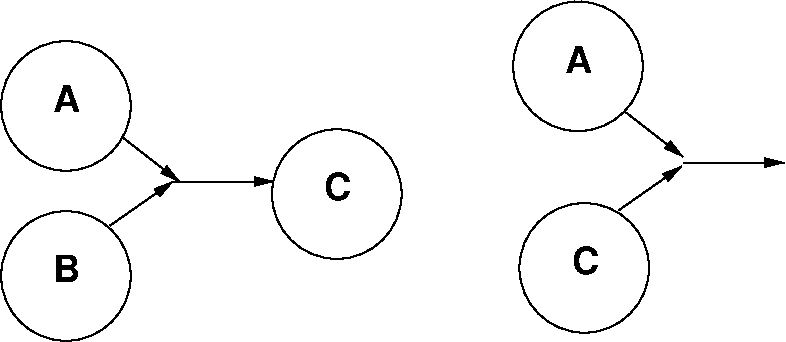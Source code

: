 #FIG 3.2  Produced by xfig version 3.2.5b
Landscape
Center
Metric
A4      
100.00
Single
-2
1200 2
6 1967 2102 2893 3028
1 3 0 1 0 7 50 -1 -1 0.000 1 0.0000 2430 2565 463 463 2430 2565 2835 2790
4 0 0 50 -1 18 18 0.0000 4 135 90 2340 2610 A\001
-6
6 1967 3317 2893 4243
1 3 0 1 0 7 50 -1 -1 0.000 1 0.0000 2430 3780 463 463 2430 3780 2835 4005
4 0 0 50 -1 18 18 0.0000 4 135 90 2340 3825 B\001
-6
6 3902 2732 4828 3658
1 3 0 1 0 7 50 -1 -1 0.000 1 0.0000 4365 3195 463 463 4365 3195 4770 3420
4 0 0 50 -1 18 18 0.0000 4 135 90 4275 3240 C\001
-6
6 5670 3259 6596 4185
1 3 0 1 0 7 50 -1 -1 0.000 1 0.0000 6133 3722 463 463 6133 3722 6538 3947
4 0 0 50 -1 18 18 0.0000 4 135 90 6043 3767 C\001
-6
6 5625 1819 6551 2745
1 3 0 1 0 7 50 -1 -1 0.000 1 0.0000 6088 2282 463 463 6088 2282 6493 2507
4 0 0 50 -1 18 18 0.0000 4 135 90 5998 2327 A\001
-6
2 1 0 1 0 7 50 -1 -1 0.000 0 0 -1 1 0 2
	1 1 1.00 60.00 120.00
	 2835 2790 3240 3105
2 1 0 1 0 7 50 -1 -1 0.000 0 0 -1 1 0 2
	1 1 1.00 60.00 120.00
	 2745 3420 3195 3105
2 1 0 1 0 7 50 -1 -1 0.000 0 0 -1 1 0 2
	1 1 1.00 60.00 120.00
	 3195 3105 3915 3105
2 1 0 1 0 7 50 -1 -1 0.000 0 0 -1 1 0 2
	1 1 1.00 60.00 120.00
	 6377 3312 6827 2997
2 1 0 1 0 7 50 -1 -1 0.000 0 0 -1 1 0 2
	1 1 1.00 60.00 120.00
	 6433 2613 6838 2928
2 1 0 1 0 7 50 -1 -1 0.000 0 0 -1 1 0 2
	1 1 1.00 60.00 120.00
	 6840 2970 7560 2970
